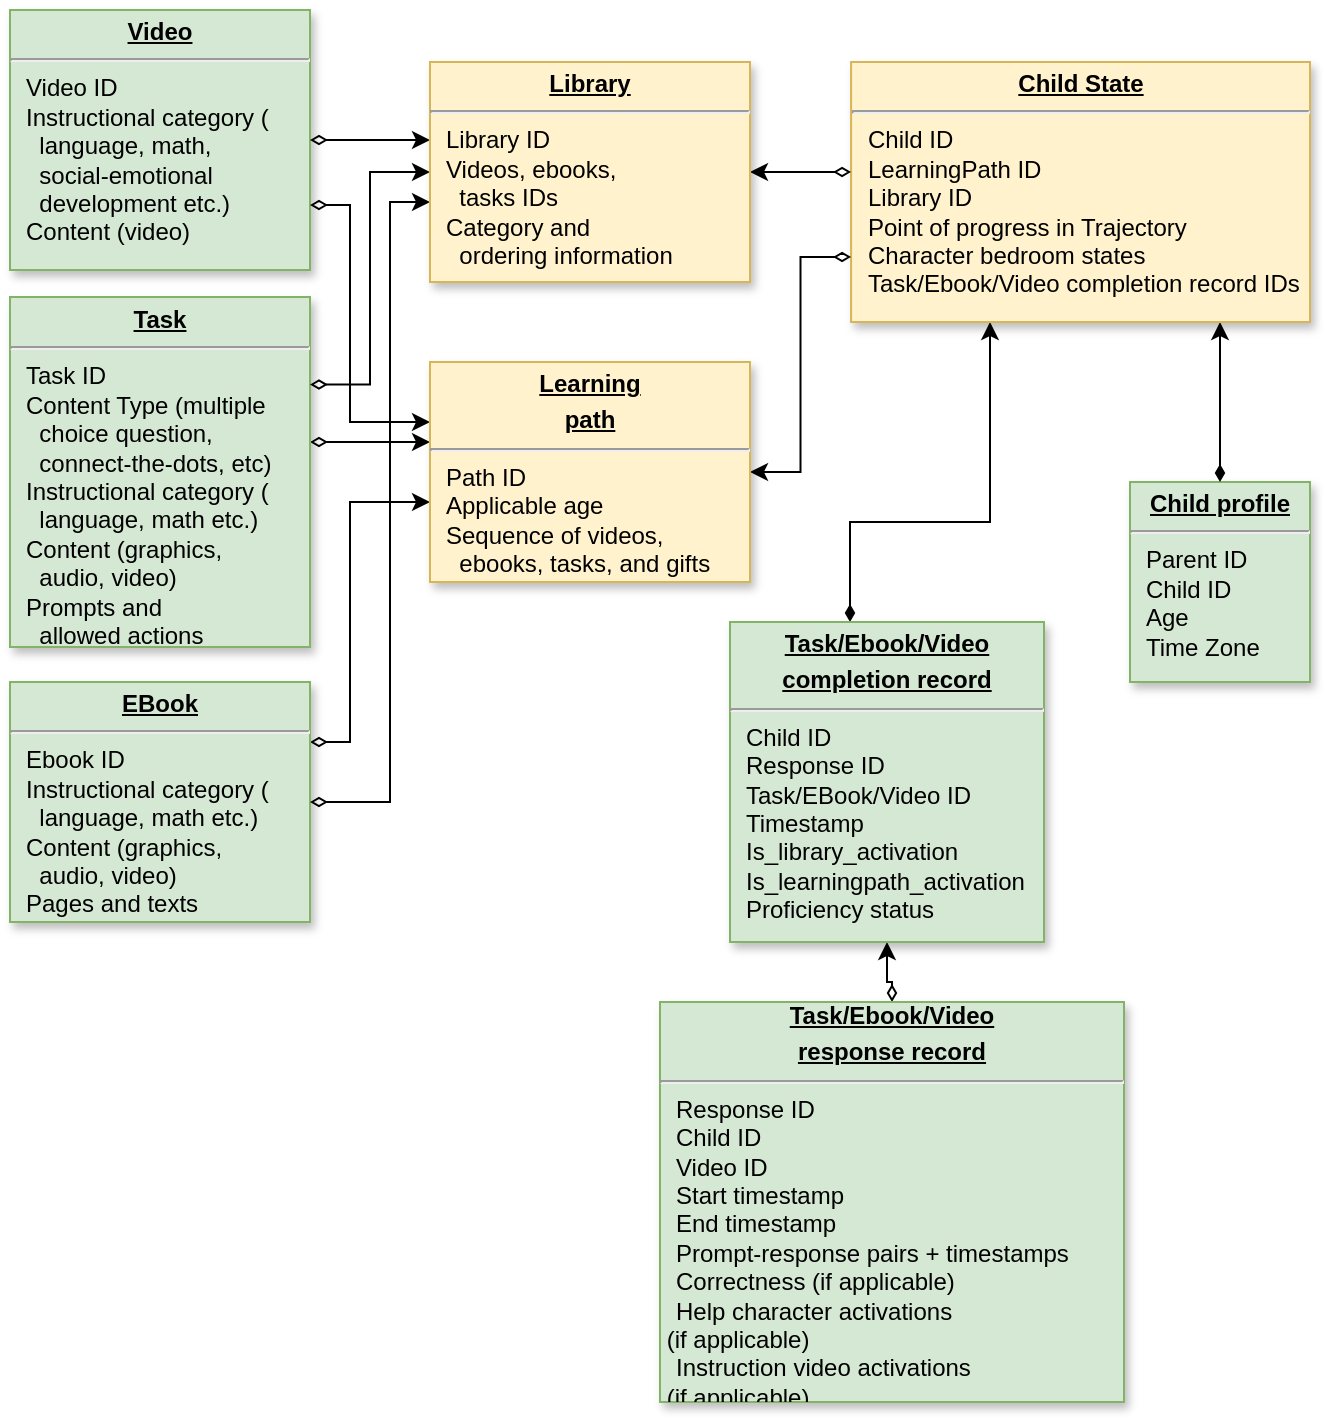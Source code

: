 <mxfile version="12.9.5" type="github">
  <diagram name="Page-1" id="efa7a0a1-bf9b-a30e-e6df-94a7791c09e9">
    <mxGraphModel dx="1310" dy="685" grid="1" gridSize="10" guides="1" tooltips="1" connect="1" arrows="1" fold="1" page="1" pageScale="1" pageWidth="826" pageHeight="1169" background="#ffffff" math="0" shadow="0">
      <root>
        <mxCell id="0" />
        <mxCell id="1" parent="0" />
        <mxCell id="24" value="&lt;p style=&quot;margin: 0px ; margin-top: 4px ; text-align: center ; text-decoration: underline&quot;&gt;&lt;b&gt;Video&lt;/b&gt;&lt;/p&gt;&lt;hr&gt;&lt;p style=&quot;margin: 0px ; margin-left: 8px&quot;&gt;Video ID&lt;/p&gt;&lt;p style=&quot;margin: 0px ; margin-left: 8px&quot;&gt;Instructional category (&lt;/p&gt;&lt;p style=&quot;margin: 0px ; margin-left: 8px&quot;&gt;&amp;nbsp; language, math,&lt;/p&gt;&lt;p style=&quot;margin: 0px ; margin-left: 8px&quot;&gt;&amp;nbsp; social-emotional&amp;nbsp;&lt;/p&gt;&lt;p style=&quot;margin: 0px ; margin-left: 8px&quot;&gt;&amp;nbsp; development etc.)&lt;/p&gt;&lt;p style=&quot;margin: 0px ; margin-left: 8px&quot;&gt;Content (video)&lt;/p&gt;&lt;div&gt;&lt;br&gt;&lt;/div&gt;" style="verticalAlign=top;align=left;overflow=fill;fontSize=12;fontFamily=Helvetica;html=1;strokeColor=#82b366;shadow=1;fillColor=#d5e8d4;" parent="1" vertex="1">
          <mxGeometry x="93" y="234" width="150" height="130" as="geometry" />
        </mxCell>
        <mxCell id="26" value="&lt;p style=&quot;margin: 4px 0px 0px ; text-align: center&quot;&gt;&lt;b&gt;&lt;u&gt;Child profile&lt;/u&gt;&lt;/b&gt;&lt;br&gt;&lt;/p&gt;&lt;hr&gt;&lt;p style=&quot;margin: 0px ; margin-left: 8px&quot;&gt;Parent ID&lt;/p&gt;&lt;p style=&quot;margin: 0px ; margin-left: 8px&quot;&gt;Child ID&lt;/p&gt;&lt;p style=&quot;margin: 0px ; margin-left: 8px&quot;&gt;&lt;span&gt;Age&lt;/span&gt;&lt;/p&gt;&lt;p style=&quot;margin: 0px ; margin-left: 8px&quot;&gt;&lt;span&gt;Time Zone&lt;/span&gt;&lt;/p&gt;&lt;div&gt;&lt;br&gt;&lt;/div&gt;" style="verticalAlign=top;align=left;overflow=fill;fontSize=12;fontFamily=Helvetica;html=1;strokeColor=#82b366;shadow=1;fillColor=#d5e8d4;" parent="1" vertex="1">
          <mxGeometry x="653" y="470" width="90" height="100" as="geometry" />
        </mxCell>
        <mxCell id="WbOcBk4rOMOH6EZoIpOP-131" style="edgeStyle=orthogonalEdgeStyle;rounded=0;orthogonalLoop=1;jettySize=auto;html=1;entryX=0.5;entryY=0;entryDx=0;entryDy=0;startArrow=classic;startFill=1;endArrow=diamondThin;endFill=1;" parent="1" source="29" target="26" edge="1">
          <mxGeometry relative="1" as="geometry">
            <Array as="points">
              <mxPoint x="698" y="430" />
              <mxPoint x="698" y="430" />
            </Array>
          </mxGeometry>
        </mxCell>
        <mxCell id="WbOcBk4rOMOH6EZoIpOP-132" style="edgeStyle=orthogonalEdgeStyle;rounded=0;orthogonalLoop=1;jettySize=auto;html=1;startArrow=classic;startFill=1;endArrow=diamondThin;endFill=1;" parent="1" source="29" target="WbOcBk4rOMOH6EZoIpOP-126" edge="1">
          <mxGeometry relative="1" as="geometry">
            <Array as="points">
              <mxPoint x="583" y="490" />
              <mxPoint x="513" y="490" />
            </Array>
          </mxGeometry>
        </mxCell>
        <mxCell id="29" value="&lt;p style=&quot;margin: 0px ; margin-top: 4px ; text-align: center ; text-decoration: underline&quot;&gt;&lt;b&gt;Child State&lt;/b&gt;&lt;/p&gt;&lt;hr&gt;&lt;p style=&quot;margin: 0px ; margin-left: 8px&quot;&gt;Child ID&lt;/p&gt;&lt;p style=&quot;margin: 0px ; margin-left: 8px&quot;&gt;LearningPath ID&lt;/p&gt;&lt;p style=&quot;margin: 0px ; margin-left: 8px&quot;&gt;Library ID&lt;/p&gt;&lt;p style=&quot;margin: 0px ; margin-left: 8px&quot;&gt;Point of progress in Trajectory&lt;/p&gt;&lt;p style=&quot;margin: 0px ; margin-left: 8px&quot;&gt;Character bedroom states&lt;/p&gt;&lt;p style=&quot;margin: 0px ; margin-left: 8px&quot;&gt;Task/Ebook/Video completion record IDs&lt;/p&gt;&lt;p style=&quot;margin: 0px ; margin-left: 8px&quot;&gt;&lt;br&gt;&lt;/p&gt;" style="verticalAlign=top;align=left;overflow=fill;fontSize=12;fontFamily=Helvetica;html=1;strokeColor=#d6b656;shadow=1;fillColor=#fff2cc;" parent="1" vertex="1">
          <mxGeometry x="513.54" y="260" width="229.46" height="130" as="geometry" />
        </mxCell>
        <mxCell id="WbOcBk4rOMOH6EZoIpOP-133" style="edgeStyle=orthogonalEdgeStyle;rounded=0;orthogonalLoop=1;jettySize=auto;html=1;entryX=0;entryY=0.75;entryDx=0;entryDy=0;startArrow=classic;startFill=1;endArrow=diamondThin;endFill=0;" parent="1" source="WbOcBk4rOMOH6EZoIpOP-118" target="29" edge="1">
          <mxGeometry relative="1" as="geometry" />
        </mxCell>
        <mxCell id="WbOcBk4rOMOH6EZoIpOP-139" style="edgeStyle=orthogonalEdgeStyle;rounded=0;orthogonalLoop=1;jettySize=auto;html=1;entryX=1;entryY=0.75;entryDx=0;entryDy=0;startArrow=classic;startFill=1;endArrow=diamondThin;endFill=0;" parent="1" source="WbOcBk4rOMOH6EZoIpOP-118" target="24" edge="1">
          <mxGeometry relative="1" as="geometry">
            <Array as="points">
              <mxPoint x="263" y="440" />
              <mxPoint x="263" y="332" />
            </Array>
          </mxGeometry>
        </mxCell>
        <mxCell id="WbOcBk4rOMOH6EZoIpOP-140" style="edgeStyle=orthogonalEdgeStyle;rounded=0;orthogonalLoop=1;jettySize=auto;html=1;startArrow=classic;startFill=1;endArrow=diamondThin;endFill=0;" parent="1" source="WbOcBk4rOMOH6EZoIpOP-118" edge="1">
          <mxGeometry relative="1" as="geometry">
            <mxPoint x="243" y="450" as="targetPoint" />
            <Array as="points">
              <mxPoint x="273" y="450" />
              <mxPoint x="273" y="450" />
            </Array>
          </mxGeometry>
        </mxCell>
        <mxCell id="WbOcBk4rOMOH6EZoIpOP-141" style="edgeStyle=orthogonalEdgeStyle;rounded=0;orthogonalLoop=1;jettySize=auto;html=1;entryX=1;entryY=0.25;entryDx=0;entryDy=0;startArrow=classic;startFill=1;endArrow=diamondThin;endFill=0;" parent="1" source="WbOcBk4rOMOH6EZoIpOP-118" target="WbOcBk4rOMOH6EZoIpOP-124" edge="1">
          <mxGeometry relative="1" as="geometry">
            <Array as="points">
              <mxPoint x="263" y="480" />
              <mxPoint x="263" y="600" />
            </Array>
          </mxGeometry>
        </mxCell>
        <mxCell id="WbOcBk4rOMOH6EZoIpOP-118" value="&lt;p style=&quot;margin: 4px 0px 0px ; text-align: center&quot;&gt;&lt;b&gt;&lt;u&gt;Learning&lt;/u&gt;&lt;/b&gt;&lt;/p&gt;&lt;p style=&quot;margin: 4px 0px 0px ; text-align: center&quot;&gt;&lt;b&gt;&lt;u&gt;path&lt;/u&gt;&lt;/b&gt;&lt;/p&gt;&lt;hr&gt;&lt;p style=&quot;margin: 0px ; margin-left: 8px&quot;&gt;Path ID&lt;/p&gt;&lt;p style=&quot;margin: 0px ; margin-left: 8px&quot;&gt;Applicable age&lt;/p&gt;&lt;p style=&quot;margin: 0px ; margin-left: 8px&quot;&gt;Sequence of videos,&amp;nbsp;&lt;/p&gt;&lt;p style=&quot;margin: 0px ; margin-left: 8px&quot;&gt;&lt;span&gt;&amp;nbsp; ebooks, tasks, and gifts&lt;/span&gt;&lt;/p&gt;&lt;p style=&quot;margin: 0px ; margin-left: 8px&quot;&gt;&lt;br&gt;&lt;/p&gt;&lt;div&gt;&lt;br&gt;&lt;/div&gt;" style="verticalAlign=top;align=left;overflow=fill;fontSize=12;fontFamily=Helvetica;html=1;strokeColor=#d6b656;shadow=1;fillColor=#fff2cc;" parent="1" vertex="1">
          <mxGeometry x="303" y="410" width="160" height="110" as="geometry" />
        </mxCell>
        <mxCell id="WbOcBk4rOMOH6EZoIpOP-121" value="&lt;p style=&quot;margin: 0px ; margin-top: 4px ; text-align: center ; text-decoration: underline&quot;&gt;&lt;b&gt;Task&lt;/b&gt;&lt;/p&gt;&lt;hr&gt;&lt;p style=&quot;margin: 0px ; margin-left: 8px&quot;&gt;Task ID&lt;/p&gt;&lt;p style=&quot;margin: 0px ; margin-left: 8px&quot;&gt;Content Type (multiple&amp;nbsp;&lt;/p&gt;&lt;p style=&quot;margin: 0px ; margin-left: 8px&quot;&gt;&amp;nbsp; choice question,&amp;nbsp;&lt;/p&gt;&lt;p style=&quot;margin: 0px ; margin-left: 8px&quot;&gt;&amp;nbsp; connect-the-dots, etc)&lt;/p&gt;&lt;p style=&quot;margin: 0px ; margin-left: 8px&quot;&gt;Instructional category (&lt;/p&gt;&lt;p style=&quot;margin: 0px ; margin-left: 8px&quot;&gt;&amp;nbsp; language, math etc.)&lt;/p&gt;&lt;p style=&quot;margin: 0px ; margin-left: 8px&quot;&gt;Content (graphics,&lt;/p&gt;&lt;p style=&quot;margin: 0px ; margin-left: 8px&quot;&gt;&amp;nbsp; audio, video)&lt;/p&gt;&lt;p style=&quot;margin: 0px ; margin-left: 8px&quot;&gt;Prompts and&amp;nbsp;&lt;/p&gt;&lt;p style=&quot;margin: 0px ; margin-left: 8px&quot;&gt;&amp;nbsp; allowed actions&lt;/p&gt;&lt;div&gt;&lt;br&gt;&lt;/div&gt;" style="verticalAlign=top;align=left;overflow=fill;fontSize=12;fontFamily=Helvetica;html=1;strokeColor=#82b366;shadow=1;fillColor=#d5e8d4;" parent="1" vertex="1">
          <mxGeometry x="93" y="377.5" width="150" height="175" as="geometry" />
        </mxCell>
        <mxCell id="WbOcBk4rOMOH6EZoIpOP-124" value="&lt;p style=&quot;margin: 0px ; margin-top: 4px ; text-align: center ; text-decoration: underline&quot;&gt;&lt;b&gt;EBook&lt;/b&gt;&lt;/p&gt;&lt;hr&gt;&lt;p style=&quot;margin: 0px ; margin-left: 8px&quot;&gt;Ebook ID&lt;/p&gt;&lt;p style=&quot;margin: 0px ; margin-left: 8px&quot;&gt;Instructional category (&lt;/p&gt;&lt;p style=&quot;margin: 0px ; margin-left: 8px&quot;&gt;&amp;nbsp; language, math etc.)&lt;/p&gt;&lt;p style=&quot;margin: 0px ; margin-left: 8px&quot;&gt;Content (graphics,&lt;/p&gt;&lt;p style=&quot;margin: 0px ; margin-left: 8px&quot;&gt;&amp;nbsp; audio, video)&lt;/p&gt;&lt;p style=&quot;margin: 0px ; margin-left: 8px&quot;&gt;Pages and texts&lt;/p&gt;&lt;div&gt;&lt;br&gt;&lt;/div&gt;" style="verticalAlign=top;align=left;overflow=fill;fontSize=12;fontFamily=Helvetica;html=1;strokeColor=#82b366;shadow=1;fillColor=#d5e8d4;" parent="1" vertex="1">
          <mxGeometry x="93" y="570" width="150" height="120" as="geometry" />
        </mxCell>
        <mxCell id="WbOcBk4rOMOH6EZoIpOP-144" style="edgeStyle=orthogonalEdgeStyle;rounded=0;orthogonalLoop=1;jettySize=auto;html=1;entryX=0.5;entryY=0;entryDx=0;entryDy=0;startArrow=classic;startFill=1;endArrow=diamondThin;endFill=0;" parent="1" source="WbOcBk4rOMOH6EZoIpOP-126" target="WbOcBk4rOMOH6EZoIpOP-142" edge="1">
          <mxGeometry relative="1" as="geometry" />
        </mxCell>
        <mxCell id="WbOcBk4rOMOH6EZoIpOP-126" value="&lt;p style=&quot;margin: 4px 0px 0px ; text-align: center&quot;&gt;&lt;b&gt;&lt;u&gt;Task/Ebook/Video&lt;/u&gt;&lt;/b&gt;&lt;/p&gt;&lt;p style=&quot;margin: 4px 0px 0px ; text-align: center&quot;&gt;&lt;b&gt;&lt;u&gt;completion record&lt;/u&gt;&lt;/b&gt;&lt;/p&gt;&lt;hr&gt;&lt;p style=&quot;margin: 0px ; margin-left: 8px&quot;&gt;Child ID&lt;/p&gt;&lt;p style=&quot;margin: 0px ; margin-left: 8px&quot;&gt;Response ID&lt;/p&gt;&lt;p style=&quot;margin: 0px ; margin-left: 8px&quot;&gt;Task/EBook/Video ID&lt;/p&gt;&lt;p style=&quot;margin: 0px ; margin-left: 8px&quot;&gt;Timestamp&lt;/p&gt;&lt;p style=&quot;margin: 0px 0px 0px 8px&quot;&gt;Is_library_activation&lt;/p&gt;&lt;p style=&quot;margin: 0px 0px 0px 8px&quot;&gt;Is_learningpath_activation&lt;/p&gt;&lt;p style=&quot;margin: 0px ; margin-left: 8px&quot;&gt;Proficiency status&lt;/p&gt;&lt;div&gt;&lt;br&gt;&lt;/div&gt;" style="verticalAlign=top;align=left;overflow=fill;fontSize=12;fontFamily=Helvetica;html=1;strokeColor=#82b366;shadow=1;fillColor=#d5e8d4;" parent="1" vertex="1">
          <mxGeometry x="453" y="540" width="157" height="160" as="geometry" />
        </mxCell>
        <mxCell id="WbOcBk4rOMOH6EZoIpOP-134" style="edgeStyle=orthogonalEdgeStyle;rounded=0;orthogonalLoop=1;jettySize=auto;html=1;startArrow=classic;startFill=1;endArrow=diamondThin;endFill=0;" parent="1" source="WbOcBk4rOMOH6EZoIpOP-128" target="29" edge="1">
          <mxGeometry relative="1" as="geometry">
            <Array as="points">
              <mxPoint x="503" y="315" />
              <mxPoint x="503" y="315" />
            </Array>
          </mxGeometry>
        </mxCell>
        <mxCell id="WbOcBk4rOMOH6EZoIpOP-136" style="edgeStyle=orthogonalEdgeStyle;rounded=0;orthogonalLoop=1;jettySize=auto;html=1;entryX=1;entryY=0.5;entryDx=0;entryDy=0;startArrow=classic;startFill=1;endArrow=diamondThin;endFill=0;" parent="1" source="WbOcBk4rOMOH6EZoIpOP-128" target="24" edge="1">
          <mxGeometry relative="1" as="geometry">
            <Array as="points">
              <mxPoint x="293" y="299" />
              <mxPoint x="293" y="299" />
            </Array>
          </mxGeometry>
        </mxCell>
        <mxCell id="WbOcBk4rOMOH6EZoIpOP-137" style="edgeStyle=orthogonalEdgeStyle;rounded=0;orthogonalLoop=1;jettySize=auto;html=1;entryX=1;entryY=0.25;entryDx=0;entryDy=0;startArrow=classic;startFill=1;endArrow=diamondThin;endFill=0;" parent="1" source="WbOcBk4rOMOH6EZoIpOP-128" target="WbOcBk4rOMOH6EZoIpOP-121" edge="1">
          <mxGeometry relative="1" as="geometry">
            <Array as="points">
              <mxPoint x="273" y="315" />
              <mxPoint x="273" y="421" />
            </Array>
          </mxGeometry>
        </mxCell>
        <mxCell id="WbOcBk4rOMOH6EZoIpOP-138" style="edgeStyle=orthogonalEdgeStyle;rounded=0;orthogonalLoop=1;jettySize=auto;html=1;entryX=1;entryY=0.5;entryDx=0;entryDy=0;startArrow=classic;startFill=1;endArrow=diamondThin;endFill=0;" parent="1" source="WbOcBk4rOMOH6EZoIpOP-128" target="WbOcBk4rOMOH6EZoIpOP-124" edge="1">
          <mxGeometry relative="1" as="geometry">
            <Array as="points">
              <mxPoint x="283" y="330" />
              <mxPoint x="283" y="630" />
            </Array>
          </mxGeometry>
        </mxCell>
        <mxCell id="WbOcBk4rOMOH6EZoIpOP-128" value="&lt;p style=&quot;margin: 4px 0px 0px ; text-align: center&quot;&gt;&lt;b&gt;&lt;u&gt;Library&lt;/u&gt;&lt;/b&gt;&lt;/p&gt;&lt;hr&gt;&lt;p style=&quot;margin: 0px ; margin-left: 8px&quot;&gt;Library ID&lt;/p&gt;&lt;p style=&quot;margin: 0px ; margin-left: 8px&quot;&gt;Videos, ebooks,&lt;/p&gt;&lt;p style=&quot;margin: 0px ; margin-left: 8px&quot;&gt;&amp;nbsp; tasks IDs&lt;/p&gt;&lt;p style=&quot;margin: 0px ; margin-left: 8px&quot;&gt;Category and&amp;nbsp;&lt;/p&gt;&lt;p style=&quot;margin: 0px ; margin-left: 8px&quot;&gt;&amp;nbsp; ordering information&lt;/p&gt;&lt;div&gt;&lt;br&gt;&lt;/div&gt;&lt;div&gt;&lt;br&gt;&lt;/div&gt;" style="verticalAlign=top;align=left;overflow=fill;fontSize=12;fontFamily=Helvetica;html=1;strokeColor=#d6b656;shadow=1;fillColor=#fff2cc;" parent="1" vertex="1">
          <mxGeometry x="303" y="260" width="160" height="110" as="geometry" />
        </mxCell>
        <mxCell id="WbOcBk4rOMOH6EZoIpOP-142" value="&lt;div style=&quot;text-align: center&quot;&gt;&lt;b&gt;&lt;u&gt;Task/Ebook/Video&lt;/u&gt;&lt;/b&gt;&lt;/div&gt;&lt;p style=&quot;margin: 4px 0px 0px ; text-align: center&quot;&gt;&lt;b&gt;&lt;u&gt;response record&lt;/u&gt;&lt;/b&gt;&lt;br&gt;&lt;/p&gt;&lt;hr&gt;&lt;p style=&quot;margin: 0px ; margin-left: 8px&quot;&gt;Response ID&lt;/p&gt;&lt;p style=&quot;margin: 0px ; margin-left: 8px&quot;&gt;Child ID&lt;/p&gt;&lt;p style=&quot;margin: 0px ; margin-left: 8px&quot;&gt;Video ID&lt;/p&gt;&lt;p style=&quot;margin: 0px ; margin-left: 8px&quot;&gt;&lt;span&gt;Start timestamp&lt;/span&gt;&lt;br&gt;&lt;/p&gt;&lt;p style=&quot;margin: 0px ; margin-left: 8px&quot;&gt;End timestamp&lt;/p&gt;&lt;p style=&quot;margin: 0px ; margin-left: 8px&quot;&gt;Prompt-response pairs + timestamps&lt;/p&gt;&lt;p style=&quot;margin: 0px ; margin-left: 8px&quot;&gt;Correctness (if applicable)&lt;/p&gt;&lt;p style=&quot;margin: 0px ; margin-left: 8px&quot;&gt;Help character activations&amp;nbsp;&lt;/p&gt;&amp;nbsp;(if applicable)&lt;p style=&quot;margin: 0px ; margin-left: 8px&quot;&gt;Instruction video activations&amp;nbsp;&lt;/p&gt;&amp;nbsp;(if applicable)&lt;div&gt;&lt;br&gt;&lt;/div&gt;" style="verticalAlign=top;align=left;overflow=fill;fontSize=12;fontFamily=Helvetica;html=1;strokeColor=#82b366;shadow=1;fillColor=#d5e8d4;" parent="1" vertex="1">
          <mxGeometry x="418" y="730" width="232" height="200" as="geometry" />
        </mxCell>
        <mxCell id="vwwBiS2AWnt76K8ccuiu-29" style="edgeStyle=orthogonalEdgeStyle;rounded=0;orthogonalLoop=1;jettySize=auto;html=1;exitX=0.5;exitY=1;exitDx=0;exitDy=0;" edge="1" parent="1" source="WbOcBk4rOMOH6EZoIpOP-126" target="WbOcBk4rOMOH6EZoIpOP-126">
          <mxGeometry relative="1" as="geometry" />
        </mxCell>
      </root>
    </mxGraphModel>
  </diagram>
</mxfile>
